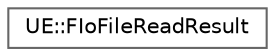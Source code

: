 digraph "Graphical Class Hierarchy"
{
 // INTERACTIVE_SVG=YES
 // LATEX_PDF_SIZE
  bgcolor="transparent";
  edge [fontname=Helvetica,fontsize=10,labelfontname=Helvetica,labelfontsize=10];
  node [fontname=Helvetica,fontsize=10,shape=box,height=0.2,width=0.4];
  rankdir="LR";
  Node0 [id="Node000000",label="UE::FIoFileReadResult",height=0.2,width=0.4,color="grey40", fillcolor="white", style="filled",URL="$d9/db0/structUE_1_1FIoFileReadResult.html",tooltip="File read result."];
}
